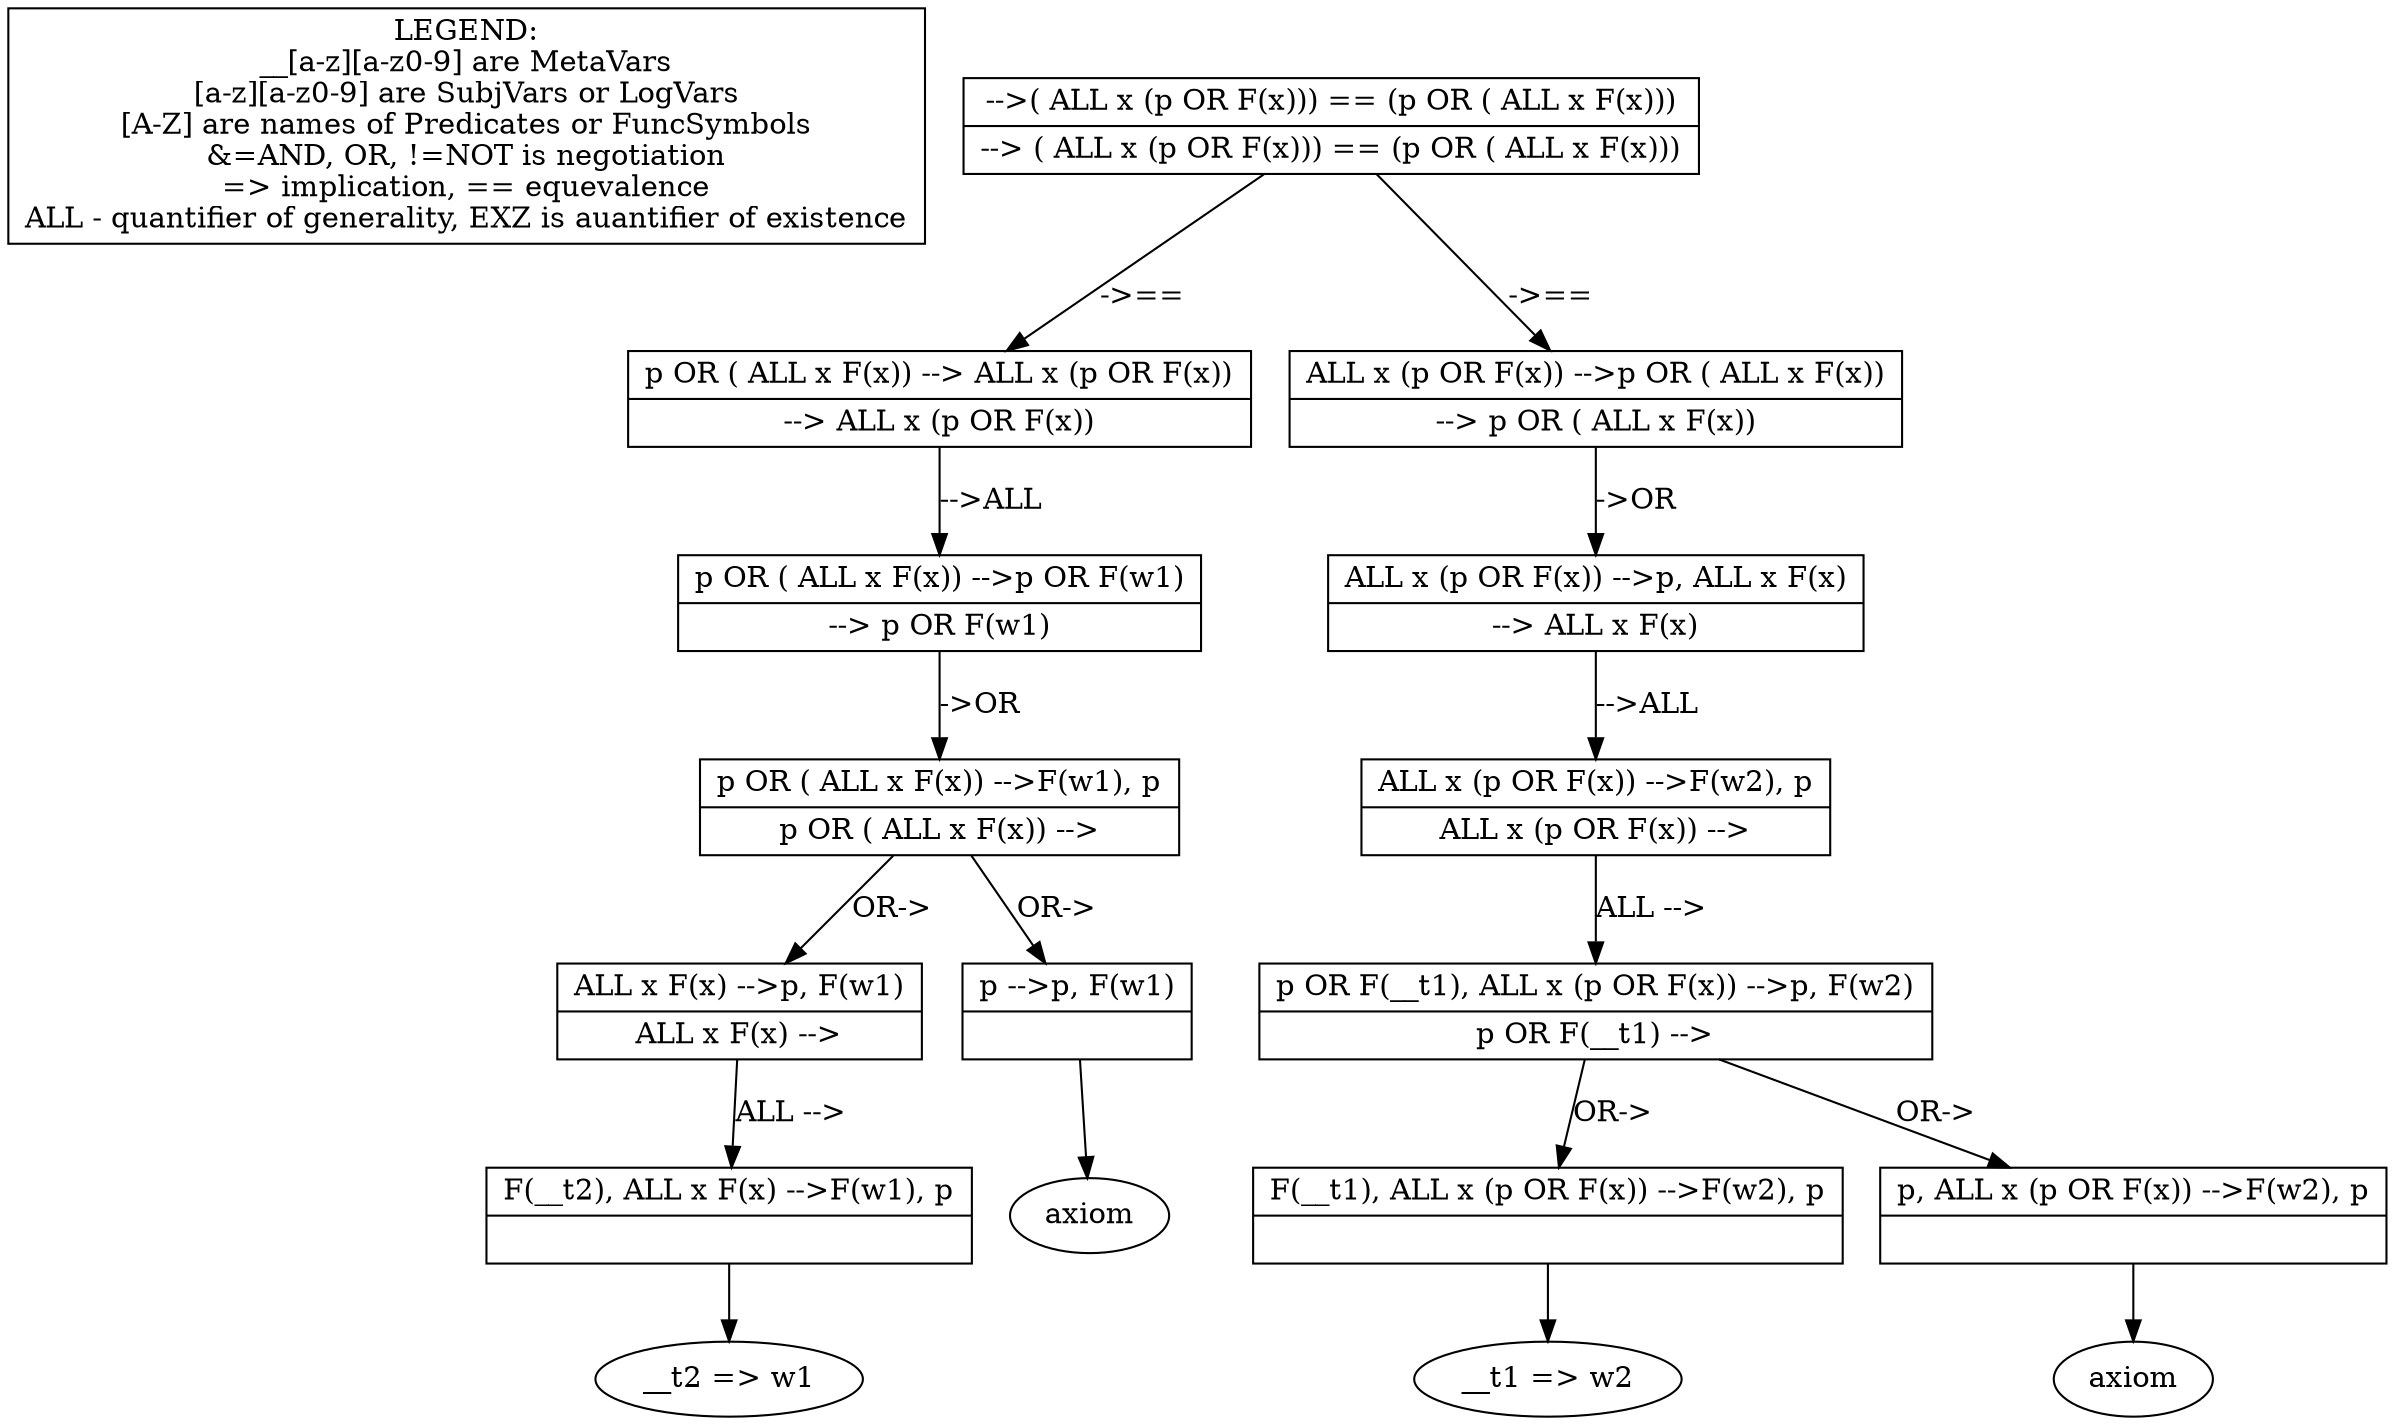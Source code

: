 digraph X {
legend [shape=box,label="LEGEND:\n__[a-z][a-z0-9] are MetaVars\n[a-z][a-z0-9] are SubjVars or LogVars\n[A-Z] are names of Predicates or FuncSymbols\n&=AND, OR, !=NOT is negotiation\n=> implication, == equevalence\nALL - quantifier of generality, EXZ is auantifier of existence"];	16 [label="__t1 => w2\n"]
	15 [label="__t2 => w1\n"]
	14 [shape=record,label="{<seq> F(__t2),  ALL x F(x) --\>F(w1), p |<lastfip>  }"];
	14 -> 15 [label=""]
	13 [label="axiom"]
	12 [shape=record,label="{<seq> F(__t1),  ALL x (p OR F(x)) --\>F(w2), p |<lastfip>  }"];
	12 -> 16 [label=""]
	11 [shape=record,label="{<seq> p,  ALL x (p OR F(x)) --\>F(w2), p |<lastfip>  }"];
	11 -> 13 [label=""]
	10 [shape=record,label="{<seq> p OR F(__t1),  ALL x (p OR F(x)) --\>p, F(w2) |<lastfip> p OR F(__t1) --\> }"];
	10 -> 12 [label="OR->"]
	10 -> 11 [label="OR->"]
	9 [label="axiom"]
	8 [shape=record,label="{<seq>  ALL x F(x) --\>p, F(w1) |<lastfip>  ALL x F(x) --\> }"];
	8 -> 14 [label="ALL -->"]
	7 [shape=record,label="{<seq> p --\>p, F(w1) |<lastfip>  }"];
	7 -> 9 [label=""]
	6 [shape=record,label="{<seq> p OR ( ALL x F(x)) --\>F(w1), p |<lastfip> p OR ( ALL x F(x)) --\> }"];
	6 -> 8 [label="OR->"]
	6 -> 7 [label="OR->"]
	5 [shape=record,label="{<seq>  ALL x (p OR F(x)) --\>F(w2), p |<lastfip>  ALL x (p OR F(x)) --\> }"];
	5 -> 10 [label="ALL -->"]
	4 [shape=record,label="{<seq>  ALL x (p OR F(x)) --\>p,  ALL x F(x) |<lastfip> --\>  ALL x F(x) }"];
	4 -> 5 [label="-->ALL"]
	3 [shape=record,label="{<seq> p OR ( ALL x F(x)) --\>p OR F(w1) |<lastfip> --\> p OR F(w1) }"];
	3 -> 6 [label="->OR"]
	2 [shape=record,label="{<seq> p OR ( ALL x F(x)) --\> ALL x (p OR F(x)) |<lastfip> --\>  ALL x (p OR F(x)) }"];
	2 -> 3 [label="-->ALL"]
	1 [shape=record,label="{<seq>  ALL x (p OR F(x)) --\>p OR ( ALL x F(x)) |<lastfip> --\> p OR ( ALL x F(x)) }"];
	1 -> 4 [label="->OR"]
	0 [shape=record,label="{<seq>  --\>( ALL x (p OR F(x))) == (p OR ( ALL x F(x))) |<lastfip> --\> ( ALL x (p OR F(x))) == (p OR ( ALL x F(x))) }"];
	0 -> 2 [label="->=="]
	0 -> 1 [label="->=="]
}

